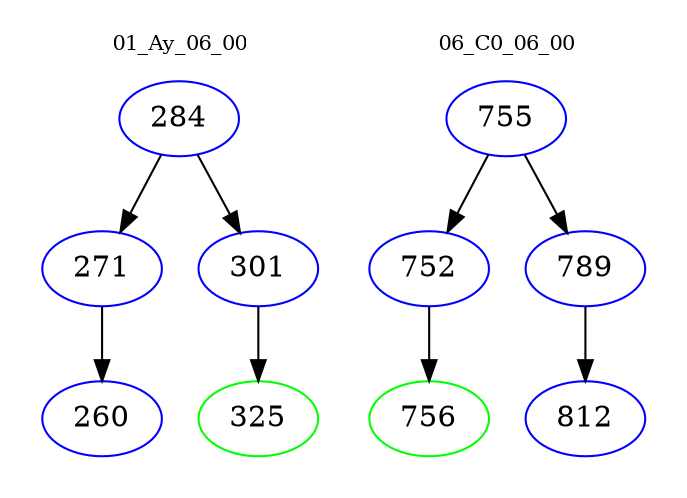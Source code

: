 digraph{
subgraph cluster_0 {
color = white
label = "01_Ay_06_00";
fontsize=10;
T0_284 [label="284", color="blue"]
T0_284 -> T0_271 [color="black"]
T0_271 [label="271", color="blue"]
T0_271 -> T0_260 [color="black"]
T0_260 [label="260", color="blue"]
T0_284 -> T0_301 [color="black"]
T0_301 [label="301", color="blue"]
T0_301 -> T0_325 [color="black"]
T0_325 [label="325", color="green"]
}
subgraph cluster_1 {
color = white
label = "06_C0_06_00";
fontsize=10;
T1_755 [label="755", color="blue"]
T1_755 -> T1_752 [color="black"]
T1_752 [label="752", color="blue"]
T1_752 -> T1_756 [color="black"]
T1_756 [label="756", color="green"]
T1_755 -> T1_789 [color="black"]
T1_789 [label="789", color="blue"]
T1_789 -> T1_812 [color="black"]
T1_812 [label="812", color="blue"]
}
}
